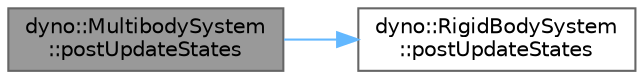 digraph "dyno::MultibodySystem::postUpdateStates"
{
 // LATEX_PDF_SIZE
  bgcolor="transparent";
  edge [fontname=Helvetica,fontsize=10,labelfontname=Helvetica,labelfontsize=10];
  node [fontname=Helvetica,fontsize=10,shape=box,height=0.2,width=0.4];
  rankdir="LR";
  Node1 [id="Node000001",label="dyno::MultibodySystem\l::postUpdateStates",height=0.2,width=0.4,color="gray40", fillcolor="grey60", style="filled", fontcolor="black",tooltip=" "];
  Node1 -> Node2 [id="edge1_Node000001_Node000002",color="steelblue1",style="solid",tooltip=" "];
  Node2 [id="Node000002",label="dyno::RigidBodySystem\l::postUpdateStates",height=0.2,width=0.4,color="grey40", fillcolor="white", style="filled",URL="$classdyno_1_1_rigid_body_system.html#acba13a4d714a1c72d11748c3ede02efe",tooltip=" "];
}
